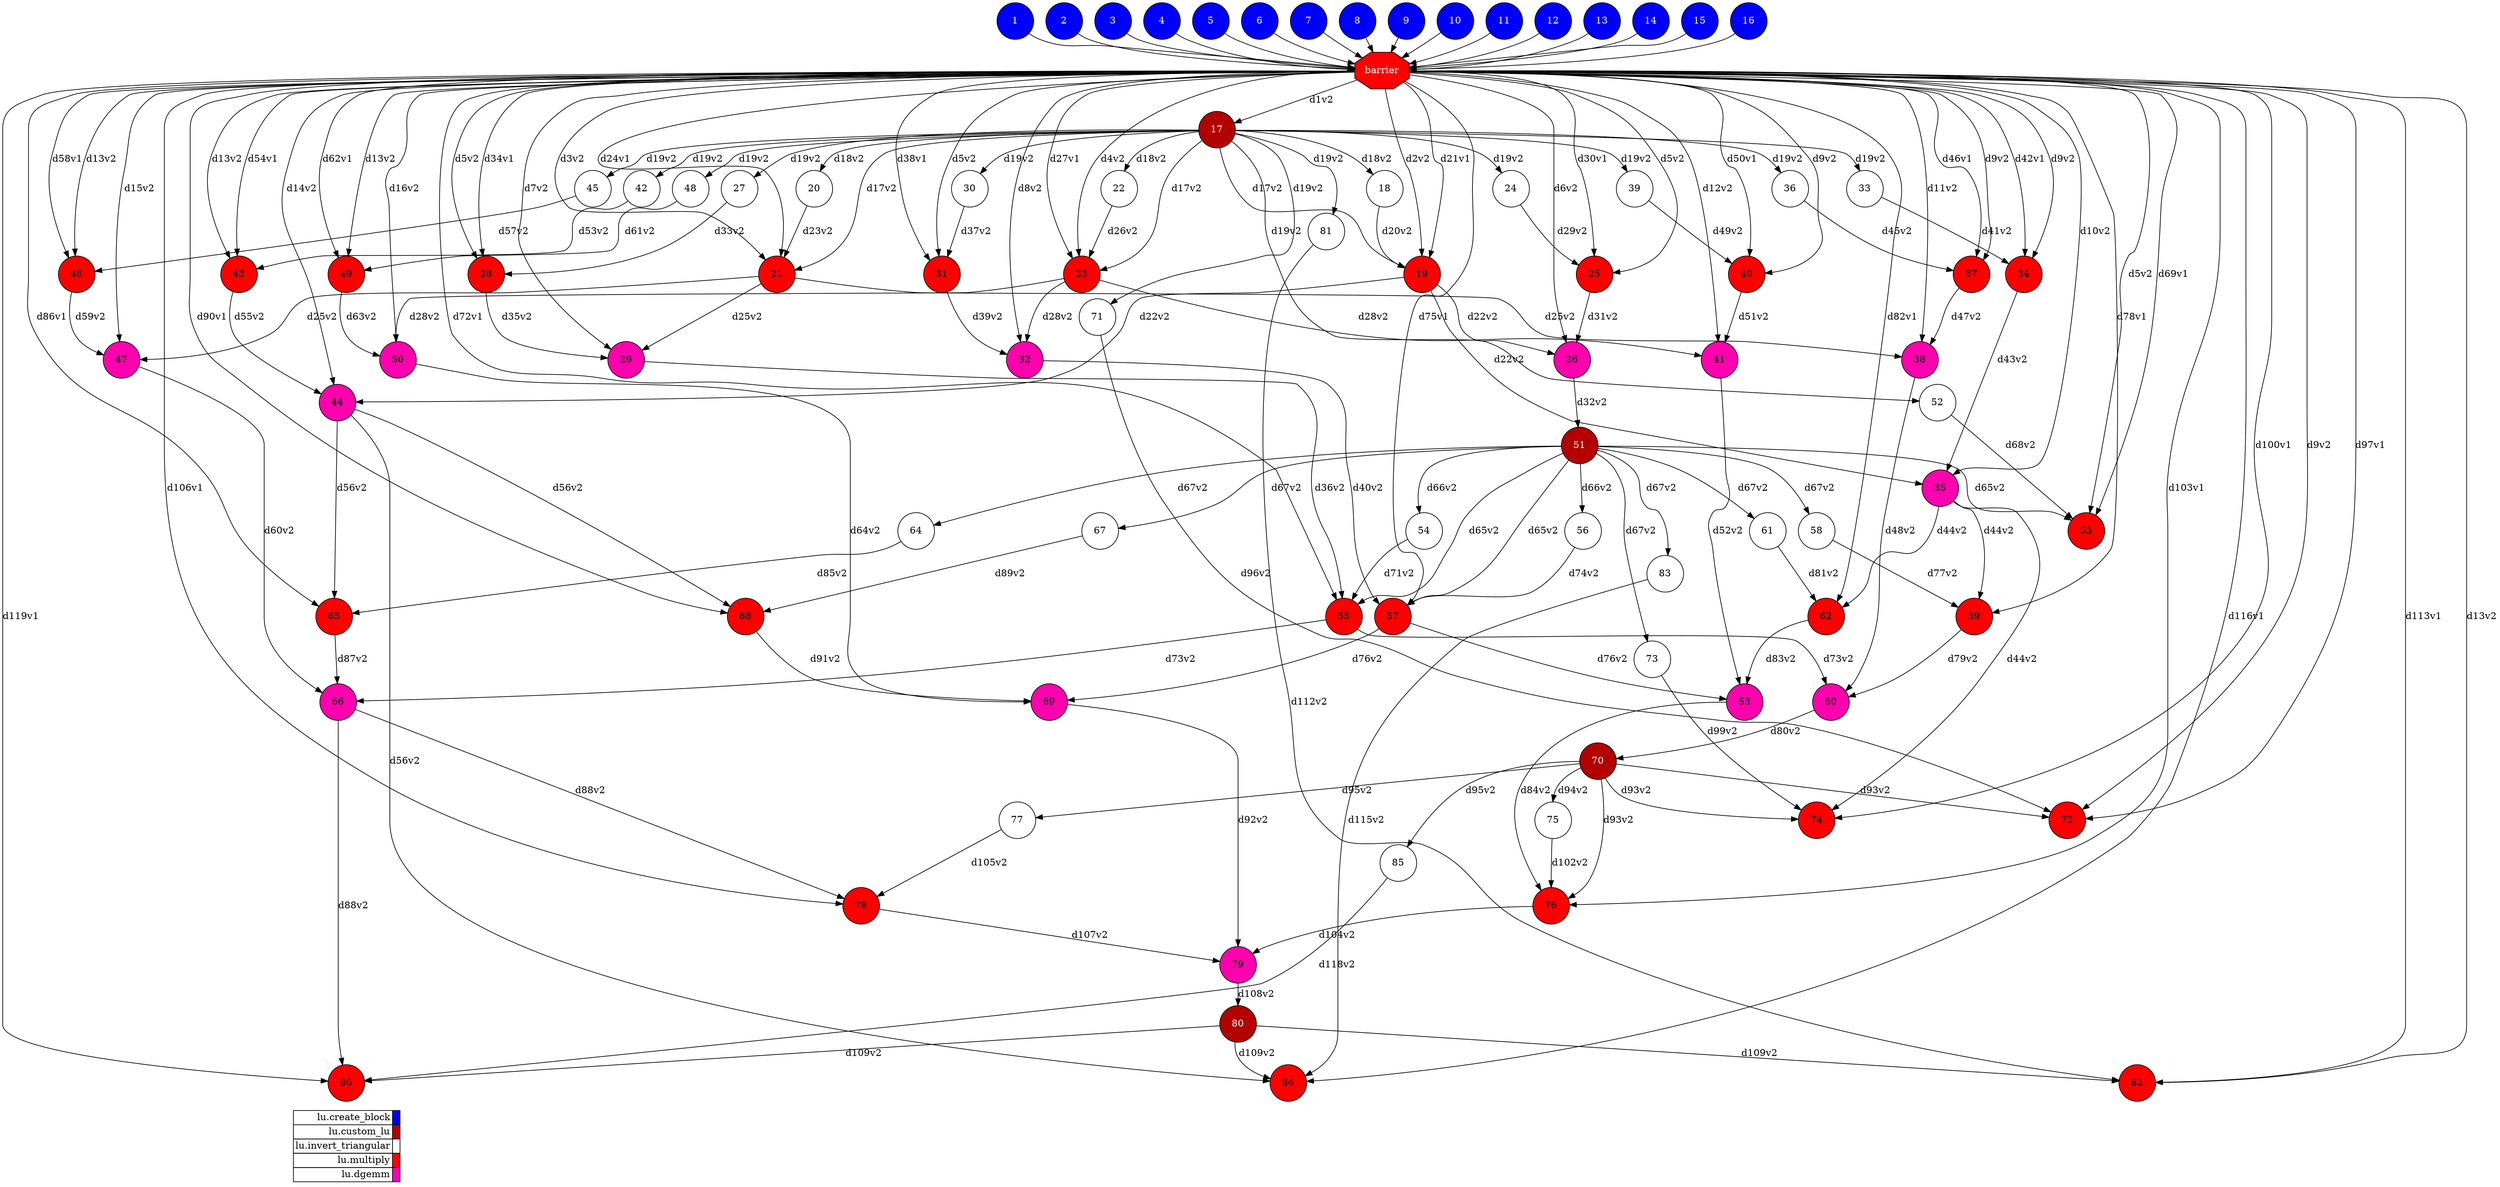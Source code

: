 digraph {
  rankdir=TB;
  labeljust="l";
  subgraph dependence_graph {
    ranksep=0.20;
    node[height=0.75];

1[shape=circle, style=filled fillcolor="#0000ff" fontcolor="#ffffff"];
2[shape=circle, style=filled fillcolor="#0000ff" fontcolor="#ffffff"];
3[shape=circle, style=filled fillcolor="#0000ff" fontcolor="#ffffff"];
4[shape=circle, style=filled fillcolor="#0000ff" fontcolor="#ffffff"];
5[shape=circle, style=filled fillcolor="#0000ff" fontcolor="#ffffff"];
6[shape=circle, style=filled fillcolor="#0000ff" fontcolor="#ffffff"];
7[shape=circle, style=filled fillcolor="#0000ff" fontcolor="#ffffff"];
8[shape=circle, style=filled fillcolor="#0000ff" fontcolor="#ffffff"];
9[shape=circle, style=filled fillcolor="#0000ff" fontcolor="#ffffff"];
10[shape=circle, style=filled fillcolor="#0000ff" fontcolor="#ffffff"];
11[shape=circle, style=filled fillcolor="#0000ff" fontcolor="#ffffff"];
12[shape=circle, style=filled fillcolor="#0000ff" fontcolor="#ffffff"];
13[shape=circle, style=filled fillcolor="#0000ff" fontcolor="#ffffff"];
14[shape=circle, style=filled fillcolor="#0000ff" fontcolor="#ffffff"];
15[shape=circle, style=filled fillcolor="#0000ff" fontcolor="#ffffff"];
16[shape=circle, style=filled fillcolor="#0000ff" fontcolor="#ffffff"];
Synchro1[label="barrier", shape=octagon, style=filled fillcolor="#ff0000" fontcolor="#FFFFFF"];
1 -> Synchro1;
12 -> Synchro1;
4 -> Synchro1;
15 -> Synchro1;
6 -> Synchro1;
3 -> Synchro1;
5 -> Synchro1;
2 -> Synchro1;
8 -> Synchro1;
9 -> Synchro1;
7 -> Synchro1;
16 -> Synchro1;
10 -> Synchro1;
11 -> Synchro1;
14 -> Synchro1;
13 -> Synchro1;
17[shape=circle, style=filled fillcolor="#b30000" fontcolor="#ffffff"];
Synchro1 -> 17[ label="d1v2" ];
18[shape=circle, style=filled fillcolor="#ffffff" fontcolor="#000000"];
17 -> 18[ label="d18v2" ];
19[shape=circle, style=filled fillcolor="#ff0000" fontcolor="#000000"];
Synchro1 -> 19[ label="d21v1" ];
18 -> 19[ label="d20v2" ];
17 -> 19[ label="d17v2" ];
Synchro1 -> 19[ label="d2v2" ];
20[shape=circle, style=filled fillcolor="#ffffff" fontcolor="#000000"];
17 -> 20[ label="d18v2" ];
21[shape=circle, style=filled fillcolor="#ff0000" fontcolor="#000000"];
Synchro1 -> 21[ label="d24v1" ];
20 -> 21[ label="d23v2" ];
17 -> 21[ label="d17v2" ];
Synchro1 -> 21[ label="d3v2" ];
22[shape=circle, style=filled fillcolor="#ffffff" fontcolor="#000000"];
17 -> 22[ label="d18v2" ];
23[shape=circle, style=filled fillcolor="#ff0000" fontcolor="#000000"];
Synchro1 -> 23[ label="d27v1" ];
22 -> 23[ label="d26v2" ];
17 -> 23[ label="d17v2" ];
Synchro1 -> 23[ label="d4v2" ];
24[shape=circle, style=filled fillcolor="#ffffff" fontcolor="#000000"];
17 -> 24[ label="d19v2" ];
25[shape=circle, style=filled fillcolor="#ff0000" fontcolor="#000000"];
Synchro1 -> 25[ label="d30v1" ];
Synchro1 -> 25[ label="d5v2" ];
24 -> 25[ label="d29v2" ];
26[shape=circle, style=filled fillcolor="#ff00ae" fontcolor="#000000"];
Synchro1 -> 26[ label="d6v2" ];
25 -> 26[ label="d31v2" ];
19 -> 26[ label="d22v2" ];
27[shape=circle, style=filled fillcolor="#ffffff" fontcolor="#000000"];
17 -> 27[ label="d19v2" ];
28[shape=circle, style=filled fillcolor="#ff0000" fontcolor="#000000"];
Synchro1 -> 28[ label="d34v1" ];
Synchro1 -> 28[ label="d5v2" ];
27 -> 28[ label="d33v2" ];
29[shape=circle, style=filled fillcolor="#ff00ae" fontcolor="#000000"];
Synchro1 -> 29[ label="d7v2" ];
28 -> 29[ label="d35v2" ];
21 -> 29[ label="d25v2" ];
30[shape=circle, style=filled fillcolor="#ffffff" fontcolor="#000000"];
17 -> 30[ label="d19v2" ];
31[shape=circle, style=filled fillcolor="#ff0000" fontcolor="#000000"];
Synchro1 -> 31[ label="d38v1" ];
Synchro1 -> 31[ label="d5v2" ];
30 -> 31[ label="d37v2" ];
32[shape=circle, style=filled fillcolor="#ff00ae" fontcolor="#000000"];
Synchro1 -> 32[ label="d8v2" ];
31 -> 32[ label="d39v2" ];
23 -> 32[ label="d28v2" ];
33[shape=circle, style=filled fillcolor="#ffffff" fontcolor="#000000"];
17 -> 33[ label="d19v2" ];
34[shape=circle, style=filled fillcolor="#ff0000" fontcolor="#000000"];
Synchro1 -> 34[ label="d42v1" ];
Synchro1 -> 34[ label="d9v2" ];
33 -> 34[ label="d41v2" ];
35[shape=circle, style=filled fillcolor="#ff00ae" fontcolor="#000000"];
Synchro1 -> 35[ label="d10v2" ];
34 -> 35[ label="d43v2" ];
19 -> 35[ label="d22v2" ];
36[shape=circle, style=filled fillcolor="#ffffff" fontcolor="#000000"];
17 -> 36[ label="d19v2" ];
37[shape=circle, style=filled fillcolor="#ff0000" fontcolor="#000000"];
Synchro1 -> 37[ label="d46v1" ];
Synchro1 -> 37[ label="d9v2" ];
36 -> 37[ label="d45v2" ];
38[shape=circle, style=filled fillcolor="#ff00ae" fontcolor="#000000"];
Synchro1 -> 38[ label="d11v2" ];
37 -> 38[ label="d47v2" ];
21 -> 38[ label="d25v2" ];
39[shape=circle, style=filled fillcolor="#ffffff" fontcolor="#000000"];
17 -> 39[ label="d19v2" ];
40[shape=circle, style=filled fillcolor="#ff0000" fontcolor="#000000"];
Synchro1 -> 40[ label="d50v1" ];
Synchro1 -> 40[ label="d9v2" ];
39 -> 40[ label="d49v2" ];
41[shape=circle, style=filled fillcolor="#ff00ae" fontcolor="#000000"];
Synchro1 -> 41[ label="d12v2" ];
40 -> 41[ label="d51v2" ];
23 -> 41[ label="d28v2" ];
42[shape=circle, style=filled fillcolor="#ffffff" fontcolor="#000000"];
17 -> 42[ label="d19v2" ];
43[shape=circle, style=filled fillcolor="#ff0000" fontcolor="#000000"];
Synchro1 -> 43[ label="d54v1" ];
Synchro1 -> 43[ label="d13v2" ];
42 -> 43[ label="d53v2" ];
44[shape=circle, style=filled fillcolor="#ff00ae" fontcolor="#000000"];
Synchro1 -> 44[ label="d14v2" ];
43 -> 44[ label="d55v2" ];
19 -> 44[ label="d22v2" ];
45[shape=circle, style=filled fillcolor="#ffffff" fontcolor="#000000"];
17 -> 45[ label="d19v2" ];
46[shape=circle, style=filled fillcolor="#ff0000" fontcolor="#000000"];
Synchro1 -> 46[ label="d58v1" ];
Synchro1 -> 46[ label="d13v2" ];
45 -> 46[ label="d57v2" ];
47[shape=circle, style=filled fillcolor="#ff00ae" fontcolor="#000000"];
Synchro1 -> 47[ label="d15v2" ];
46 -> 47[ label="d59v2" ];
21 -> 47[ label="d25v2" ];
48[shape=circle, style=filled fillcolor="#ffffff" fontcolor="#000000"];
17 -> 48[ label="d19v2" ];
49[shape=circle, style=filled fillcolor="#ff0000" fontcolor="#000000"];
Synchro1 -> 49[ label="d62v1" ];
Synchro1 -> 49[ label="d13v2" ];
48 -> 49[ label="d61v2" ];
50[shape=circle, style=filled fillcolor="#ff00ae" fontcolor="#000000"];
Synchro1 -> 50[ label="d16v2" ];
49 -> 50[ label="d63v2" ];
23 -> 50[ label="d28v2" ];
51[shape=circle, style=filled fillcolor="#b30000" fontcolor="#ffffff"];
26 -> 51[ label="d32v2" ];
52[shape=circle, style=filled fillcolor="#ffffff" fontcolor="#000000"];
17 -> 52[ label="d19v2" ];
53[shape=circle, style=filled fillcolor="#ff0000" fontcolor="#000000"];
Synchro1 -> 53[ label="d69v1" ];
51 -> 53[ label="d65v2" ];
Synchro1 -> 53[ label="d5v2" ];
52 -> 53[ label="d68v2" ];
54[shape=circle, style=filled fillcolor="#ffffff" fontcolor="#000000"];
51 -> 54[ label="d66v2" ];
55[shape=circle, style=filled fillcolor="#ff0000" fontcolor="#000000"];
Synchro1 -> 55[ label="d72v1" ];
54 -> 55[ label="d71v2" ];
51 -> 55[ label="d65v2" ];
29 -> 55[ label="d36v2" ];
56[shape=circle, style=filled fillcolor="#ffffff" fontcolor="#000000"];
51 -> 56[ label="d66v2" ];
57[shape=circle, style=filled fillcolor="#ff0000" fontcolor="#000000"];
Synchro1 -> 57[ label="d75v1" ];
56 -> 57[ label="d74v2" ];
51 -> 57[ label="d65v2" ];
32 -> 57[ label="d40v2" ];
58[shape=circle, style=filled fillcolor="#ffffff" fontcolor="#000000"];
51 -> 58[ label="d67v2" ];
59[shape=circle, style=filled fillcolor="#ff0000" fontcolor="#000000"];
Synchro1 -> 59[ label="d78v1" ];
35 -> 59[ label="d44v2" ];
58 -> 59[ label="d77v2" ];
60[shape=circle, style=filled fillcolor="#ff00ae" fontcolor="#000000"];
38 -> 60[ label="d48v2" ];
59 -> 60[ label="d79v2" ];
55 -> 60[ label="d73v2" ];
61[shape=circle, style=filled fillcolor="#ffffff" fontcolor="#000000"];
51 -> 61[ label="d67v2" ];
62[shape=circle, style=filled fillcolor="#ff0000" fontcolor="#000000"];
Synchro1 -> 62[ label="d82v1" ];
35 -> 62[ label="d44v2" ];
61 -> 62[ label="d81v2" ];
63[shape=circle, style=filled fillcolor="#ff00ae" fontcolor="#000000"];
41 -> 63[ label="d52v2" ];
62 -> 63[ label="d83v2" ];
57 -> 63[ label="d76v2" ];
64[shape=circle, style=filled fillcolor="#ffffff" fontcolor="#000000"];
51 -> 64[ label="d67v2" ];
65[shape=circle, style=filled fillcolor="#ff0000" fontcolor="#000000"];
Synchro1 -> 65[ label="d86v1" ];
44 -> 65[ label="d56v2" ];
64 -> 65[ label="d85v2" ];
66[shape=circle, style=filled fillcolor="#ff00ae" fontcolor="#000000"];
47 -> 66[ label="d60v2" ];
65 -> 66[ label="d87v2" ];
55 -> 66[ label="d73v2" ];
67[shape=circle, style=filled fillcolor="#ffffff" fontcolor="#000000"];
51 -> 67[ label="d67v2" ];
68[shape=circle, style=filled fillcolor="#ff0000" fontcolor="#000000"];
Synchro1 -> 68[ label="d90v1" ];
44 -> 68[ label="d56v2" ];
67 -> 68[ label="d89v2" ];
69[shape=circle, style=filled fillcolor="#ff00ae" fontcolor="#000000"];
50 -> 69[ label="d64v2" ];
68 -> 69[ label="d91v2" ];
57 -> 69[ label="d76v2" ];
70[shape=circle, style=filled fillcolor="#b30000" fontcolor="#ffffff"];
60 -> 70[ label="d80v2" ];
71[shape=circle, style=filled fillcolor="#ffffff" fontcolor="#000000"];
17 -> 71[ label="d19v2" ];
72[shape=circle, style=filled fillcolor="#ff0000" fontcolor="#000000"];
Synchro1 -> 72[ label="d97v1" ];
70 -> 72[ label="d93v2" ];
Synchro1 -> 72[ label="d9v2" ];
71 -> 72[ label="d96v2" ];
73[shape=circle, style=filled fillcolor="#ffffff" fontcolor="#000000"];
51 -> 73[ label="d67v2" ];
74[shape=circle, style=filled fillcolor="#ff0000" fontcolor="#000000"];
Synchro1 -> 74[ label="d100v1" ];
70 -> 74[ label="d93v2" ];
35 -> 74[ label="d44v2" ];
73 -> 74[ label="d99v2" ];
75[shape=circle, style=filled fillcolor="#ffffff" fontcolor="#000000"];
70 -> 75[ label="d94v2" ];
76[shape=circle, style=filled fillcolor="#ff0000" fontcolor="#000000"];
Synchro1 -> 76[ label="d103v1" ];
75 -> 76[ label="d102v2" ];
70 -> 76[ label="d93v2" ];
63 -> 76[ label="d84v2" ];
77[shape=circle, style=filled fillcolor="#ffffff" fontcolor="#000000"];
70 -> 77[ label="d95v2" ];
78[shape=circle, style=filled fillcolor="#ff0000" fontcolor="#000000"];
Synchro1 -> 78[ label="d106v1" ];
66 -> 78[ label="d88v2" ];
77 -> 78[ label="d105v2" ];
79[shape=circle, style=filled fillcolor="#ff00ae" fontcolor="#000000"];
69 -> 79[ label="d92v2" ];
78 -> 79[ label="d107v2" ];
76 -> 79[ label="d104v2" ];
80[shape=circle, style=filled fillcolor="#b30000" fontcolor="#ffffff"];
79 -> 80[ label="d108v2" ];
81[shape=circle, style=filled fillcolor="#ffffff" fontcolor="#000000"];
17 -> 81[ label="d19v2" ];
82[shape=circle, style=filled fillcolor="#ff0000" fontcolor="#000000"];
Synchro1 -> 82[ label="d113v1" ];
80 -> 82[ label="d109v2" ];
Synchro1 -> 82[ label="d13v2" ];
81 -> 82[ label="d112v2" ];
83[shape=circle, style=filled fillcolor="#ffffff" fontcolor="#000000"];
51 -> 83[ label="d67v2" ];
84[shape=circle, style=filled fillcolor="#ff0000" fontcolor="#000000"];
Synchro1 -> 84[ label="d116v1" ];
80 -> 84[ label="d109v2" ];
44 -> 84[ label="d56v2" ];
83 -> 84[ label="d115v2" ];
85[shape=circle, style=filled fillcolor="#ffffff" fontcolor="#000000"];
70 -> 85[ label="d95v2" ];
86[shape=circle, style=filled fillcolor="#ff0000" fontcolor="#000000"];
Synchro1 -> 86[ label="d119v1" ];
80 -> 86[ label="d109v2" ];
66 -> 86[ label="d88v2" ];
85 -> 86[ label="d118v2" ];  }
  subgraph legend {
    rank=sink;
    node [shape=plaintext, height=0.75];
    ranksep=0.20;
    label = "Legend";
    key [label=<
      <table border="0" cellpadding="2" cellspacing="0" cellborder="1">
<tr>
<td align="right">lu.create_block</td>
<td bgcolor="#0000ff">&nbsp;</td>
</tr>
<tr>
<td align="right">lu.custom_lu</td>
<td bgcolor="#b30000">&nbsp;</td>
</tr>
<tr>
<td align="right">lu.invert_triangular</td>
<td bgcolor="#ffffff">&nbsp;</td>
</tr>
<tr>
<td align="right">lu.multiply</td>
<td bgcolor="#ff0000">&nbsp;</td>
</tr>
<tr>
<td align="right">lu.dgemm</td>
<td bgcolor="#ff00ae">&nbsp;</td>
</tr>
      </table>
    >]
  }
}
